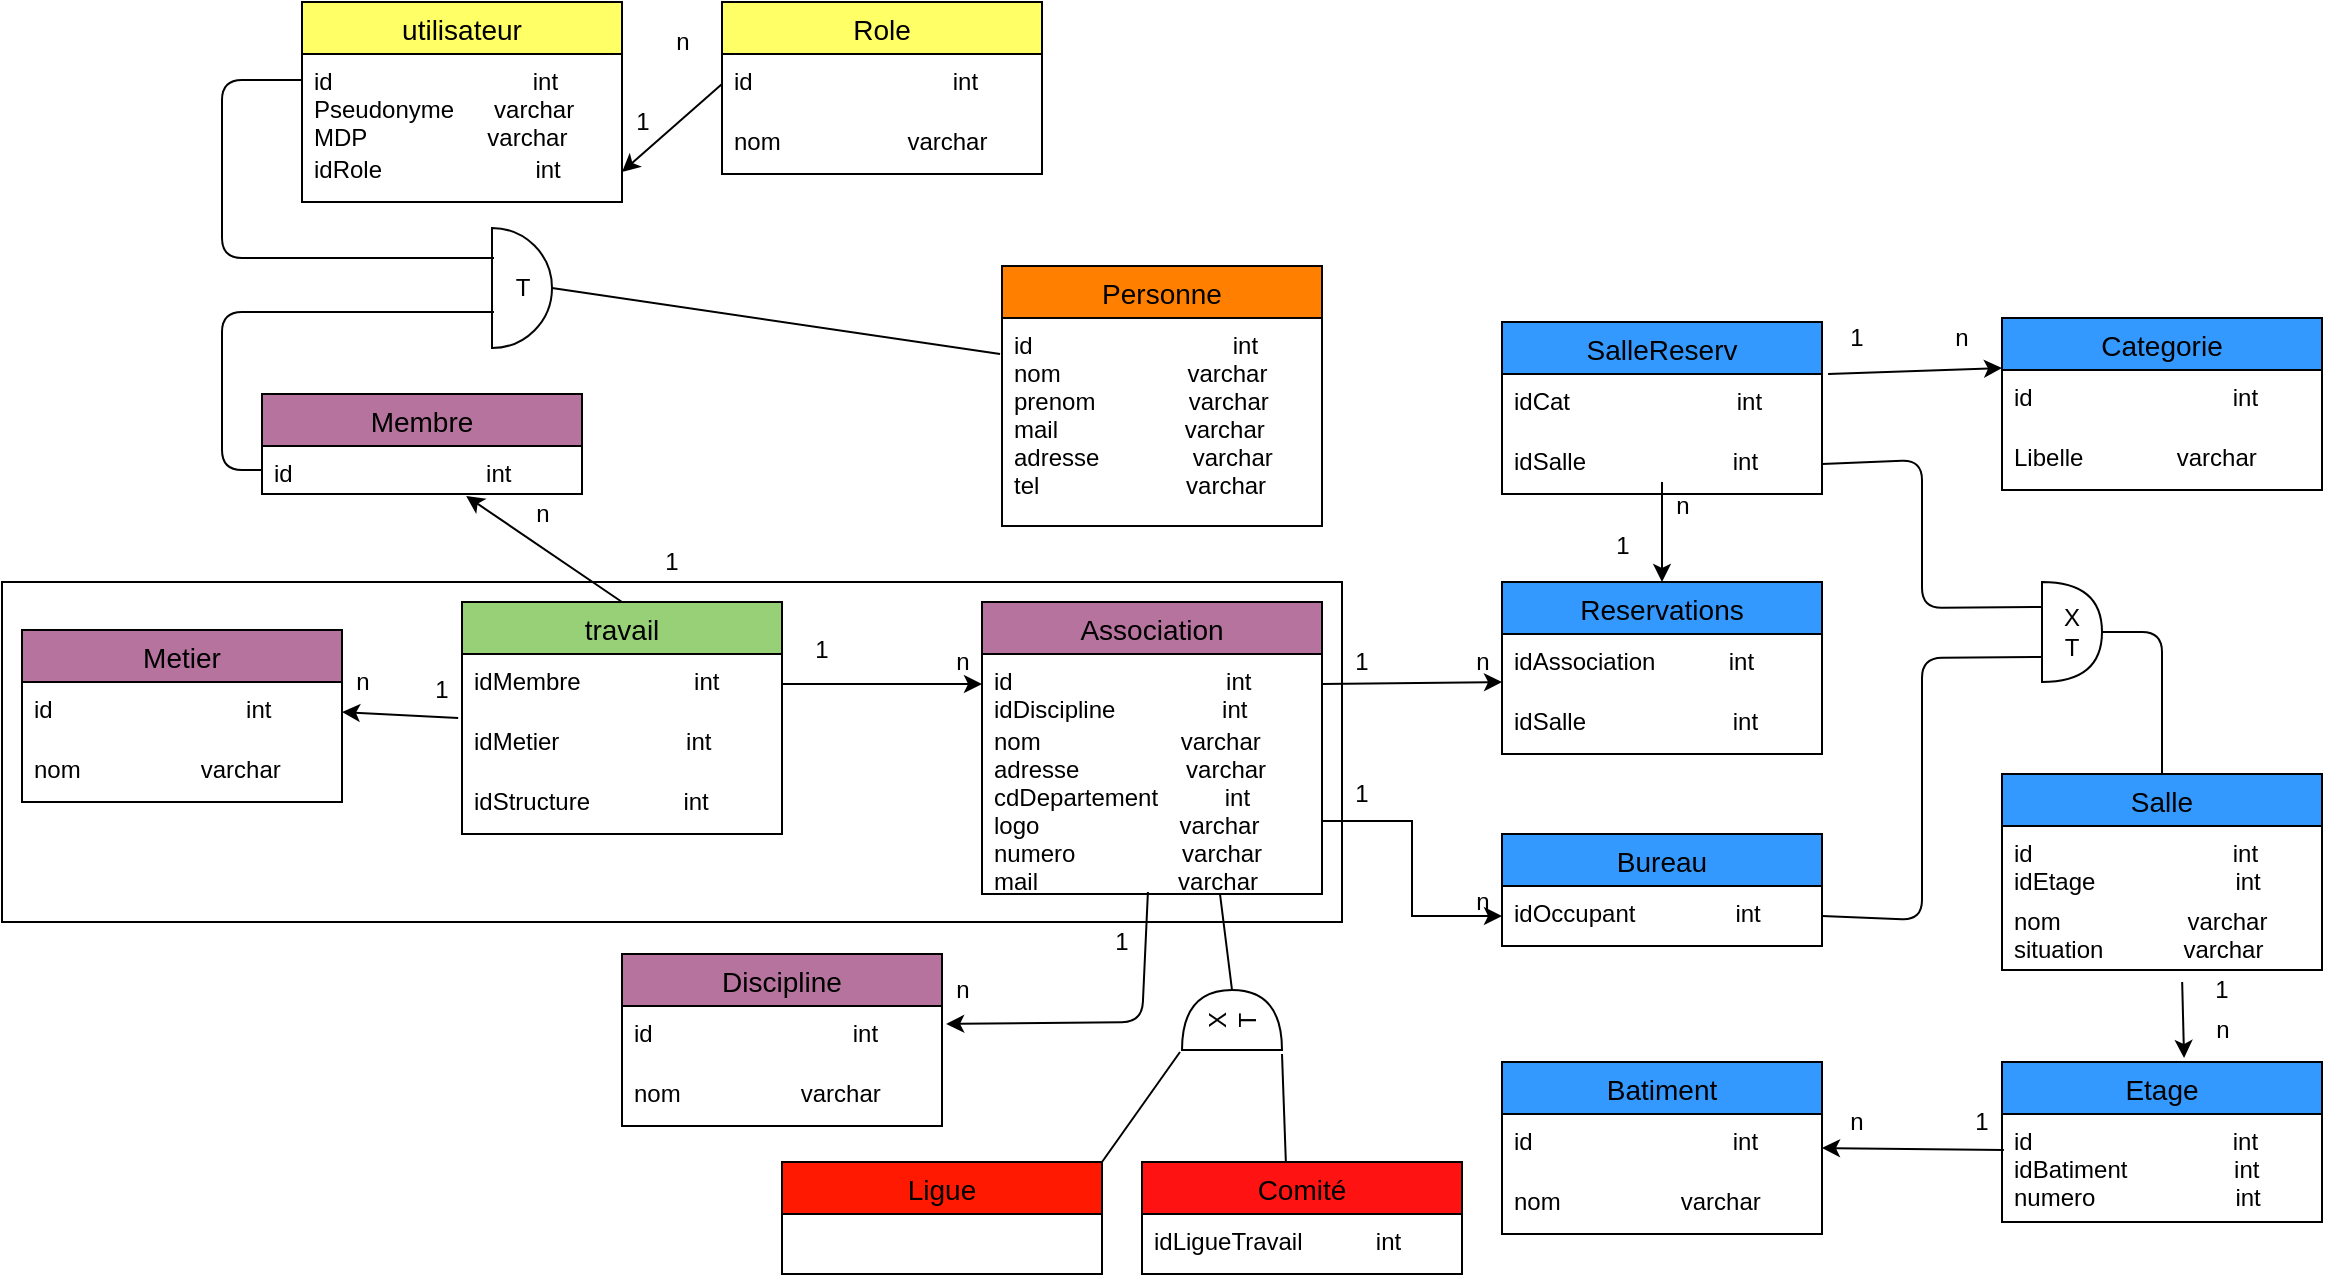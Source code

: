 <mxfile version="13.10.6" type="device"><diagram id="2DV8uy0ut4ykDYrGtj5p" name="Page-1"><mxGraphModel dx="2169" dy="1672" grid="1" gridSize="10" guides="1" tooltips="1" connect="1" arrows="1" fold="1" page="1" pageScale="1" pageWidth="827" pageHeight="1169" math="0" shadow="0"><root><mxCell id="0"/><mxCell id="1" parent="0"/><mxCell id="hDsjbTgdmyOwLNcb0dXp-3" value="" style="rounded=0;whiteSpace=wrap;html=1;" parent="1" vertex="1"><mxGeometry x="-110" y="200" width="670" height="170" as="geometry"/></mxCell><mxCell id="GRuf07WyvJA_DsYiJZch-27" value="Etage" style="swimlane;fontStyle=0;childLayout=stackLayout;horizontal=1;startSize=26;horizontalStack=0;resizeParent=1;resizeParentMax=0;resizeLast=0;collapsible=1;marginBottom=0;align=center;fontSize=14;fillColor=#3399FF;" parent="1" vertex="1"><mxGeometry x="890" y="440" width="160" height="80" as="geometry"/></mxCell><mxCell id="GRuf07WyvJA_DsYiJZch-28" value="id                              int&#xA;idBatiment                int&#xA;numero                     int&#xA;&#xA;" style="text;strokeColor=none;fillColor=none;spacingLeft=4;spacingRight=4;overflow=hidden;rotatable=0;points=[[0,0.5],[1,0.5]];portConstraint=eastwest;fontSize=12;" parent="GRuf07WyvJA_DsYiJZch-27" vertex="1"><mxGeometry y="26" width="160" height="54" as="geometry"/></mxCell><mxCell id="GRuf07WyvJA_DsYiJZch-23" value="Salle" style="swimlane;fontStyle=0;childLayout=stackLayout;horizontal=1;startSize=26;horizontalStack=0;resizeParent=1;resizeParentMax=0;resizeLast=0;collapsible=1;marginBottom=0;align=center;fontSize=14;fillColor=#3399FF;" parent="1" vertex="1"><mxGeometry x="890" y="296" width="160" height="98" as="geometry"/></mxCell><mxCell id="GRuf07WyvJA_DsYiJZch-24" value="id                              int&#xA;idEtage                     int&#xA;" style="text;strokeColor=none;fillColor=none;spacingLeft=4;spacingRight=4;overflow=hidden;rotatable=0;points=[[0,0.5],[1,0.5]];portConstraint=eastwest;fontSize=12;" parent="GRuf07WyvJA_DsYiJZch-23" vertex="1"><mxGeometry y="26" width="160" height="34" as="geometry"/></mxCell><mxCell id="GRuf07WyvJA_DsYiJZch-25" value="nom                   varchar&#xA;situation            varchar&#xA;" style="text;strokeColor=none;fillColor=none;spacingLeft=4;spacingRight=4;overflow=hidden;rotatable=0;points=[[0,0.5],[1,0.5]];portConstraint=eastwest;fontSize=12;" parent="GRuf07WyvJA_DsYiJZch-23" vertex="1"><mxGeometry y="60" width="160" height="38" as="geometry"/></mxCell><mxCell id="pXN5hou5hqDfqBLUjzr5-1" value="" style="endArrow=classic;html=1;exitX=0.563;exitY=1.158;exitDx=0;exitDy=0;exitPerimeter=0;entryX=0.569;entryY=-0.025;entryDx=0;entryDy=0;entryPerimeter=0;" parent="1" source="GRuf07WyvJA_DsYiJZch-25" edge="1" target="GRuf07WyvJA_DsYiJZch-27"><mxGeometry width="50" height="50" relative="1" as="geometry"><mxPoint x="650" y="370" as="sourcePoint"/><mxPoint x="640" y="390" as="targetPoint"/><Array as="points"/></mxGeometry></mxCell><mxCell id="pXN5hou5hqDfqBLUjzr5-6" style="edgeStyle=orthogonalEdgeStyle;rounded=0;orthogonalLoop=1;jettySize=auto;html=1;exitX=1;exitY=0.75;exitDx=0;exitDy=0;entryX=0;entryY=0.5;entryDx=0;entryDy=0;" parent="1" source="GRuf07WyvJA_DsYiJZch-11" target="GRuf07WyvJA_DsYiJZch-40" edge="1"><mxGeometry relative="1" as="geometry"><mxPoint x="600" y="140" as="targetPoint"/></mxGeometry></mxCell><mxCell id="pXN5hou5hqDfqBLUjzr5-11" value="&lt;div&gt;X&lt;/div&gt;&lt;div&gt;T&lt;/div&gt;" style="shape=or;whiteSpace=wrap;html=1;fillColor=#FFFFFF;rotation=-90;" parent="1" vertex="1"><mxGeometry x="490" y="394" width="30" height="50" as="geometry"/></mxCell><mxCell id="pXN5hou5hqDfqBLUjzr5-14" value="" style="endArrow=none;html=1;exitX=1;exitY=0.5;exitDx=0;exitDy=0;exitPerimeter=0;entryX=0.7;entryY=1;entryDx=0;entryDy=0;entryPerimeter=0;" parent="1" source="pXN5hou5hqDfqBLUjzr5-11" target="GRuf07WyvJA_DsYiJZch-46" edge="1"><mxGeometry width="50" height="50" relative="1" as="geometry"><mxPoint x="660" y="400" as="sourcePoint"/><mxPoint x="400" y="370" as="targetPoint"/></mxGeometry></mxCell><mxCell id="pXN5hou5hqDfqBLUjzr5-15" value="" style="endArrow=none;html=1;entryX=0.45;entryY=0.036;entryDx=0;entryDy=0;exitX=-0.067;exitY=1;exitDx=0;exitDy=0;exitPerimeter=0;entryPerimeter=0;" parent="1" source="pXN5hou5hqDfqBLUjzr5-11" target="pXN5hou5hqDfqBLUjzr5-7" edge="1"><mxGeometry width="50" height="50" relative="1" as="geometry"><mxPoint x="660" y="400" as="sourcePoint"/><mxPoint x="710" y="350" as="targetPoint"/></mxGeometry></mxCell><mxCell id="pXN5hou5hqDfqBLUjzr5-16" value="" style="endArrow=none;html=1;entryX=-0.033;entryY=-0.02;entryDx=0;entryDy=0;entryPerimeter=0;exitX=1;exitY=0;exitDx=0;exitDy=0;" parent="1" source="GRuf07WyvJA_DsYiJZch-15" target="pXN5hou5hqDfqBLUjzr5-11" edge="1"><mxGeometry width="50" height="50" relative="1" as="geometry"><mxPoint x="660" y="400" as="sourcePoint"/><mxPoint x="710" y="350" as="targetPoint"/></mxGeometry></mxCell><mxCell id="pXN5hou5hqDfqBLUjzr5-17" value="" style="endArrow=classic;html=1;exitX=1;exitY=0.5;exitDx=0;exitDy=0;entryX=0;entryY=0.5;entryDx=0;entryDy=0;" parent="1" source="GRuf07WyvJA_DsYiJZch-36" target="GRuf07WyvJA_DsYiJZch-12" edge="1"><mxGeometry width="50" height="50" relative="1" as="geometry"><mxPoint x="660" y="350" as="sourcePoint"/><mxPoint x="290" y="250" as="targetPoint"/></mxGeometry></mxCell><mxCell id="pXN5hou5hqDfqBLUjzr5-37" value="" style="endArrow=classic;html=1;exitX=0.488;exitY=0.989;exitDx=0;exitDy=0;exitPerimeter=0;entryX=1.013;entryY=0.3;entryDx=0;entryDy=0;entryPerimeter=0;" parent="1" source="GRuf07WyvJA_DsYiJZch-46" target="pXN5hou5hqDfqBLUjzr5-34" edge="1"><mxGeometry width="50" height="50" relative="1" as="geometry"><mxPoint x="370" y="290" as="sourcePoint"/><mxPoint x="420" y="240" as="targetPoint"/><Array as="points"><mxPoint x="460" y="420"/></Array></mxGeometry></mxCell><mxCell id="pXN5hou5hqDfqBLUjzr5-40" value="n" style="text;html=1;align=center;verticalAlign=middle;resizable=0;points=[];autosize=1;" parent="1" vertex="1"><mxGeometry x="620" y="350" width="20" height="20" as="geometry"/></mxCell><mxCell id="pXN5hou5hqDfqBLUjzr5-42" value="n" style="text;html=1;align=center;verticalAlign=middle;resizable=0;points=[];autosize=1;" parent="1" vertex="1"><mxGeometry x="990" y="414" width="20" height="20" as="geometry"/></mxCell><mxCell id="pXN5hou5hqDfqBLUjzr5-43" value="n" style="text;html=1;align=center;verticalAlign=middle;resizable=0;points=[];autosize=1;" parent="1" vertex="1"><mxGeometry x="807" y="460" width="20" height="20" as="geometry"/></mxCell><mxCell id="pXN5hou5hqDfqBLUjzr5-44" value="n" style="text;html=1;align=center;verticalAlign=middle;resizable=0;points=[];autosize=1;" parent="1" vertex="1"><mxGeometry x="360" y="394" width="20" height="20" as="geometry"/></mxCell><mxCell id="pXN5hou5hqDfqBLUjzr5-45" value="n" style="text;html=1;align=center;verticalAlign=middle;resizable=0;points=[];autosize=1;" parent="1" vertex="1"><mxGeometry x="360" y="230" width="20" height="20" as="geometry"/></mxCell><mxCell id="pXN5hou5hqDfqBLUjzr5-49" value="&lt;div&gt;1&lt;/div&gt;" style="text;html=1;strokeColor=none;fillColor=none;align=center;verticalAlign=middle;whiteSpace=wrap;rounded=0;shadow=0;" parent="1" vertex="1"><mxGeometry x="280" y="224" width="40" height="20" as="geometry"/></mxCell><mxCell id="pXN5hou5hqDfqBLUjzr5-50" value="&lt;div&gt;1&lt;/div&gt;" style="text;html=1;strokeColor=none;fillColor=none;align=center;verticalAlign=middle;whiteSpace=wrap;rounded=0;shadow=0;" parent="1" vertex="1"><mxGeometry x="90" y="244" width="40" height="20" as="geometry"/></mxCell><mxCell id="pXN5hou5hqDfqBLUjzr5-51" value="&lt;div&gt;1&lt;/div&gt;" style="text;html=1;strokeColor=none;fillColor=none;align=center;verticalAlign=middle;whiteSpace=wrap;rounded=0;shadow=0;" parent="1" vertex="1"><mxGeometry x="550" y="296" width="40" height="20" as="geometry"/></mxCell><mxCell id="pXN5hou5hqDfqBLUjzr5-52" value="&lt;div&gt;1&lt;/div&gt;" style="text;html=1;strokeColor=none;fillColor=none;align=center;verticalAlign=middle;whiteSpace=wrap;rounded=0;shadow=0;" parent="1" vertex="1"><mxGeometry x="980" y="394" width="40" height="20" as="geometry"/></mxCell><mxCell id="pXN5hou5hqDfqBLUjzr5-53" value="&lt;div&gt;1&lt;/div&gt;" style="text;html=1;strokeColor=none;fillColor=none;align=center;verticalAlign=middle;whiteSpace=wrap;rounded=0;shadow=0;" parent="1" vertex="1"><mxGeometry x="860" y="460" width="40" height="20" as="geometry"/></mxCell><mxCell id="pXN5hou5hqDfqBLUjzr5-54" value="&lt;div&gt;1&lt;/div&gt;" style="text;html=1;strokeColor=none;fillColor=none;align=center;verticalAlign=middle;whiteSpace=wrap;rounded=0;shadow=0;" parent="1" vertex="1"><mxGeometry x="430" y="370" width="40" height="20" as="geometry"/></mxCell><mxCell id="GRuf07WyvJA_DsYiJZch-31" value="Batiment" style="swimlane;fontStyle=0;childLayout=stackLayout;horizontal=1;startSize=26;horizontalStack=0;resizeParent=1;resizeParentMax=0;resizeLast=0;collapsible=1;marginBottom=0;align=center;fontSize=14;fillColor=#3399FF;" parent="1" vertex="1"><mxGeometry x="640" y="440" width="160" height="86" as="geometry"><mxRectangle x="280" y="380" width="100" height="26" as="alternateBounds"/></mxGeometry></mxCell><mxCell id="GRuf07WyvJA_DsYiJZch-32" value="id                              int" style="text;strokeColor=none;fillColor=none;spacingLeft=4;spacingRight=4;overflow=hidden;rotatable=0;points=[[0,0.5],[1,0.5]];portConstraint=eastwest;fontSize=12;" parent="GRuf07WyvJA_DsYiJZch-31" vertex="1"><mxGeometry y="26" width="160" height="30" as="geometry"/></mxCell><mxCell id="GRuf07WyvJA_DsYiJZch-33" value="nom                  varchar" style="text;strokeColor=none;fillColor=none;spacingLeft=4;spacingRight=4;overflow=hidden;rotatable=0;points=[[0,0.5],[1,0.5]];portConstraint=eastwest;fontSize=12;" parent="GRuf07WyvJA_DsYiJZch-31" vertex="1"><mxGeometry y="56" width="160" height="30" as="geometry"/></mxCell><mxCell id="GRuf07WyvJA_DsYiJZch-39" value="Bureau" style="swimlane;fontStyle=0;childLayout=stackLayout;horizontal=1;startSize=26;horizontalStack=0;resizeParent=1;resizeParentMax=0;resizeLast=0;collapsible=1;marginBottom=0;align=center;fontSize=14;fillColor=#3399FF;" parent="1" vertex="1"><mxGeometry x="640" y="326" width="160" height="56" as="geometry"/></mxCell><mxCell id="GRuf07WyvJA_DsYiJZch-40" value="idOccupant               int" style="text;strokeColor=none;fillColor=none;spacingLeft=4;spacingRight=4;overflow=hidden;rotatable=0;points=[[0,0.5],[1,0.5]];portConstraint=eastwest;fontSize=12;" parent="GRuf07WyvJA_DsYiJZch-39" vertex="1"><mxGeometry y="26" width="160" height="30" as="geometry"/></mxCell><mxCell id="8ENndHTd4EqJHcFQh54M-3" value="" style="verticalLabelPosition=bottom;verticalAlign=top;html=1;shape=mxgraph.basic.half_circle;fillColor=#FFFFFF;strokeColor=#050505;rotation=-90;" parent="1" vertex="1"><mxGeometry x="120" y="38" width="60" height="30" as="geometry"/></mxCell><mxCell id="8ENndHTd4EqJHcFQh54M-4" value="T" style="text;html=1;align=center;verticalAlign=middle;resizable=0;points=[];autosize=1;" parent="1" vertex="1"><mxGeometry x="140" y="43" width="20" height="20" as="geometry"/></mxCell><mxCell id="8ENndHTd4EqJHcFQh54M-9" value="" style="endArrow=none;html=1;entryX=0.3;entryY=0.033;entryDx=0;entryDy=0;entryPerimeter=0;exitX=0;exitY=0.5;exitDx=0;exitDy=0;" parent="1" source="GRuf07WyvJA_DsYiJZch-20" target="8ENndHTd4EqJHcFQh54M-3" edge="1"><mxGeometry width="50" height="50" relative="1" as="geometry"><mxPoint x="390" y="70" as="sourcePoint"/><mxPoint x="440" y="20" as="targetPoint"/><Array as="points"><mxPoint y="144"/><mxPoint y="65"/></Array></mxGeometry></mxCell><mxCell id="8ENndHTd4EqJHcFQh54M-10" value="" style="endArrow=none;html=1;entryX=0.75;entryY=0.033;entryDx=0;entryDy=0;entryPerimeter=0;exitX=0;exitY=0.295;exitDx=0;exitDy=0;exitPerimeter=0;" parent="1" source="pXN5hou5hqDfqBLUjzr5-60" target="8ENndHTd4EqJHcFQh54M-3" edge="1"><mxGeometry width="50" height="50" relative="1" as="geometry"><mxPoint x="390" y="70" as="sourcePoint"/><mxPoint x="440" y="20" as="targetPoint"/><Array as="points"><mxPoint y="-51"/><mxPoint y="38"/></Array></mxGeometry></mxCell><mxCell id="8ENndHTd4EqJHcFQh54M-11" value="" style="endArrow=classic;html=1;entryX=1;entryY=0.5;entryDx=0;entryDy=0;exitX=0;exitY=0.5;exitDx=0;exitDy=0;" parent="1" source="pXN5hou5hqDfqBLUjzr5-56" target="pXN5hou5hqDfqBLUjzr5-61" edge="1"><mxGeometry width="50" height="50" relative="1" as="geometry"><mxPoint x="390" y="70" as="sourcePoint"/><mxPoint x="440" y="20" as="targetPoint"/></mxGeometry></mxCell><mxCell id="8ENndHTd4EqJHcFQh54M-12" value="1" style="text;html=1;align=center;verticalAlign=middle;resizable=0;points=[];autosize=1;" parent="1" vertex="1"><mxGeometry x="200" y="-40" width="20" height="20" as="geometry"/></mxCell><mxCell id="8ENndHTd4EqJHcFQh54M-13" value="n" style="text;html=1;align=center;verticalAlign=middle;resizable=0;points=[];autosize=1;" parent="1" vertex="1"><mxGeometry x="220" y="-80" width="20" height="20" as="geometry"/></mxCell><mxCell id="8ENndHTd4EqJHcFQh54M-18" value="" style="endArrow=none;html=1;rounded=0;entryX=-0.006;entryY=0.173;entryDx=0;entryDy=0;entryPerimeter=0;exitX=0.5;exitY=1;exitDx=0;exitDy=0;exitPerimeter=0;" parent="1" source="8ENndHTd4EqJHcFQh54M-3" target="8ENndHTd4EqJHcFQh54M-15" edge="1"><mxGeometry relative="1" as="geometry"><mxPoint x="330" y="120" as="sourcePoint"/><mxPoint x="490" y="120" as="targetPoint"/></mxGeometry></mxCell><mxCell id="GRuf07WyvJA_DsYiJZch-19" value="Membre" style="swimlane;fontStyle=0;childLayout=stackLayout;horizontal=1;startSize=26;horizontalStack=0;resizeParent=1;resizeParentMax=0;resizeLast=0;collapsible=1;marginBottom=0;align=center;fontSize=14;fillColor=#B5739D;" parent="1" vertex="1"><mxGeometry x="20" y="106" width="160" height="50" as="geometry"/></mxCell><mxCell id="GRuf07WyvJA_DsYiJZch-20" value="id                             int&#xA;" style="text;strokeColor=none;fillColor=none;spacingLeft=4;spacingRight=4;overflow=hidden;rotatable=0;points=[[0,0.5],[1,0.5]];portConstraint=eastwest;fontSize=12;" parent="GRuf07WyvJA_DsYiJZch-19" vertex="1"><mxGeometry y="26" width="160" height="24" as="geometry"/></mxCell><mxCell id="8ENndHTd4EqJHcFQh54M-14" value="Personne" style="swimlane;fontStyle=0;childLayout=stackLayout;horizontal=1;startSize=26;horizontalStack=0;resizeParent=1;resizeParentMax=0;resizeLast=0;collapsible=1;marginBottom=0;align=center;fontSize=14;strokeColor=#050505;fillColor=#FF8000;" parent="1" vertex="1"><mxGeometry x="390" y="42" width="160" height="130" as="geometry"/></mxCell><mxCell id="8ENndHTd4EqJHcFQh54M-15" value="id                              int&#xA;nom                   varchar&#xA;prenom              varchar&#xA;mail                   varchar&#xA;adresse              varchar&#xA;tel                      varchar&#xA;" style="text;strokeColor=none;fillColor=none;spacingLeft=4;spacingRight=4;overflow=hidden;rotatable=0;points=[[0,0.5],[1,0.5]];portConstraint=eastwest;fontSize=12;" parent="8ENndHTd4EqJHcFQh54M-14" vertex="1"><mxGeometry y="26" width="160" height="104" as="geometry"/></mxCell><mxCell id="pXN5hou5hqDfqBLUjzr5-59" value="utilisateur" style="swimlane;fontStyle=0;childLayout=stackLayout;horizontal=1;startSize=26;horizontalStack=0;resizeParent=1;resizeParentMax=0;resizeLast=0;collapsible=1;marginBottom=0;align=center;fontSize=14;shadow=0;fillColor=#FFFF66;" parent="1" vertex="1"><mxGeometry x="40" y="-90" width="160" height="100" as="geometry"/></mxCell><mxCell id="pXN5hou5hqDfqBLUjzr5-60" value="id                              int&#xA;Pseudonyme      varchar&#xA;MDP                  varchar&#xA;" style="text;strokeColor=none;fillColor=none;spacingLeft=4;spacingRight=4;overflow=hidden;rotatable=0;points=[[0,0.5],[1,0.5]];portConstraint=eastwest;fontSize=12;" parent="pXN5hou5hqDfqBLUjzr5-59" vertex="1"><mxGeometry y="26" width="160" height="44" as="geometry"/></mxCell><mxCell id="pXN5hou5hqDfqBLUjzr5-61" value="idRole                       int" style="text;strokeColor=none;fillColor=none;spacingLeft=4;spacingRight=4;overflow=hidden;rotatable=0;points=[[0,0.5],[1,0.5]];portConstraint=eastwest;fontSize=12;" parent="pXN5hou5hqDfqBLUjzr5-59" vertex="1"><mxGeometry y="70" width="160" height="30" as="geometry"/></mxCell><mxCell id="pXN5hou5hqDfqBLUjzr5-55" value="Role" style="swimlane;fontStyle=0;childLayout=stackLayout;horizontal=1;startSize=26;horizontalStack=0;resizeParent=1;resizeParentMax=0;resizeLast=0;collapsible=1;marginBottom=0;align=center;fontSize=14;shadow=0;fillColor=#FFFF66;" parent="1" vertex="1"><mxGeometry x="250" y="-90" width="160" height="86" as="geometry"/></mxCell><mxCell id="pXN5hou5hqDfqBLUjzr5-56" value="id                              int" style="text;strokeColor=none;fillColor=none;spacingLeft=4;spacingRight=4;overflow=hidden;rotatable=0;points=[[0,0.5],[1,0.5]];portConstraint=eastwest;fontSize=12;" parent="pXN5hou5hqDfqBLUjzr5-55" vertex="1"><mxGeometry y="26" width="160" height="30" as="geometry"/></mxCell><mxCell id="pXN5hou5hqDfqBLUjzr5-57" value="nom                   varchar" style="text;strokeColor=none;fillColor=none;spacingLeft=4;spacingRight=4;overflow=hidden;rotatable=0;points=[[0,0.5],[1,0.5]];portConstraint=eastwest;fontSize=12;" parent="pXN5hou5hqDfqBLUjzr5-55" vertex="1"><mxGeometry y="56" width="160" height="30" as="geometry"/></mxCell><mxCell id="GRuf07WyvJA_DsYiJZch-11" value="Association" style="swimlane;fontStyle=0;childLayout=stackLayout;horizontal=1;startSize=26;horizontalStack=0;resizeParent=1;resizeParentMax=0;resizeLast=0;collapsible=1;marginBottom=0;align=center;fontSize=14;fillColor=#B5739D;" parent="1" vertex="1"><mxGeometry x="380" y="210" width="170" height="146" as="geometry"/></mxCell><mxCell id="GRuf07WyvJA_DsYiJZch-12" value="id                                int&#xA;idDiscipline                int&#xA;" style="text;strokeColor=none;fillColor=none;spacingLeft=4;spacingRight=4;overflow=hidden;rotatable=0;points=[[0,0.5],[1,0.5]];portConstraint=eastwest;fontSize=12;" parent="GRuf07WyvJA_DsYiJZch-11" vertex="1"><mxGeometry y="26" width="170" height="30" as="geometry"/></mxCell><mxCell id="GRuf07WyvJA_DsYiJZch-46" value="nom                     varchar&#xA;adresse                varchar&#xA;cdDepartement          int &#xA;logo                     varchar&#xA;numero                varchar&#xA;mail                     varchar&#xA;&#xA;" style="text;strokeColor=none;fillColor=none;spacingLeft=4;spacingRight=4;overflow=hidden;rotatable=0;points=[[0,0.5],[1,0.5]];portConstraint=eastwest;fontSize=12;" parent="GRuf07WyvJA_DsYiJZch-11" vertex="1"><mxGeometry y="56" width="170" height="90" as="geometry"/></mxCell><mxCell id="pXN5hou5hqDfqBLUjzr5-21" value="Metier" style="swimlane;fontStyle=0;childLayout=stackLayout;horizontal=1;startSize=26;horizontalStack=0;resizeParent=1;resizeParentMax=0;resizeLast=0;collapsible=1;marginBottom=0;align=center;fontSize=14;fillColor=#B5739D;" parent="1" vertex="1"><mxGeometry x="-100" y="224" width="160" height="86" as="geometry"/></mxCell><mxCell id="pXN5hou5hqDfqBLUjzr5-22" value="id                             int" style="text;strokeColor=none;fillColor=none;spacingLeft=4;spacingRight=4;overflow=hidden;rotatable=0;points=[[0,0.5],[1,0.5]];portConstraint=eastwest;fontSize=12;" parent="pXN5hou5hqDfqBLUjzr5-21" vertex="1"><mxGeometry y="26" width="160" height="30" as="geometry"/></mxCell><mxCell id="pXN5hou5hqDfqBLUjzr5-24" value="nom                  varchar" style="text;strokeColor=none;fillColor=none;spacingLeft=4;spacingRight=4;overflow=hidden;rotatable=0;points=[[0,0.5],[1,0.5]];portConstraint=eastwest;fontSize=12;" parent="pXN5hou5hqDfqBLUjzr5-21" vertex="1"><mxGeometry y="56" width="160" height="30" as="geometry"/></mxCell><mxCell id="hDsjbTgdmyOwLNcb0dXp-1" value="" style="endArrow=classic;html=1;exitX=-0.012;exitY=0.067;exitDx=0;exitDy=0;entryX=1;entryY=0.5;entryDx=0;entryDy=0;exitPerimeter=0;" parent="1" source="GRuf07WyvJA_DsYiJZch-37" target="pXN5hou5hqDfqBLUjzr5-22" edge="1"><mxGeometry width="50" height="50" relative="1" as="geometry"><mxPoint x="16" y="350" as="sourcePoint"/><mxPoint x="120" y="351" as="targetPoint"/></mxGeometry></mxCell><mxCell id="GRuf07WyvJA_DsYiJZch-35" value="travail" style="swimlane;fontStyle=0;childLayout=stackLayout;horizontal=1;startSize=26;horizontalStack=0;resizeParent=1;resizeParentMax=0;resizeLast=0;collapsible=1;marginBottom=0;align=center;fontSize=14;fillColor=#97D077;" parent="1" vertex="1"><mxGeometry x="120" y="210" width="160" height="116" as="geometry"/></mxCell><mxCell id="GRuf07WyvJA_DsYiJZch-36" value="idMembre                 int" style="text;strokeColor=none;fillColor=none;spacingLeft=4;spacingRight=4;overflow=hidden;rotatable=0;points=[[0,0.5],[1,0.5]];portConstraint=eastwest;fontSize=12;" parent="GRuf07WyvJA_DsYiJZch-35" vertex="1"><mxGeometry y="26" width="160" height="30" as="geometry"/></mxCell><mxCell id="GRuf07WyvJA_DsYiJZch-37" value="idMetier                   int" style="text;strokeColor=none;fillColor=none;spacingLeft=4;spacingRight=4;overflow=hidden;rotatable=0;points=[[0,0.5],[1,0.5]];portConstraint=eastwest;fontSize=12;" parent="GRuf07WyvJA_DsYiJZch-35" vertex="1"><mxGeometry y="56" width="160" height="30" as="geometry"/></mxCell><mxCell id="GRuf07WyvJA_DsYiJZch-38" value="idStructure              int" style="text;strokeColor=none;fillColor=none;spacingLeft=4;spacingRight=4;overflow=hidden;rotatable=0;points=[[0,0.5],[1,0.5]];portConstraint=eastwest;fontSize=12;" parent="GRuf07WyvJA_DsYiJZch-35" vertex="1"><mxGeometry y="86" width="160" height="30" as="geometry"/></mxCell><mxCell id="hDsjbTgdmyOwLNcb0dXp-2" value="n" style="text;html=1;align=center;verticalAlign=middle;resizable=0;points=[];autosize=1;" parent="1" vertex="1"><mxGeometry x="60" y="240" width="20" height="20" as="geometry"/></mxCell><mxCell id="pXN5hou5hqDfqBLUjzr5-7" value="Comité" style="swimlane;fontStyle=0;childLayout=stackLayout;horizontal=1;startSize=26;horizontalStack=0;resizeParent=1;resizeParentMax=0;resizeLast=0;collapsible=1;marginBottom=0;align=center;fontSize=14;fillColor=#FF1212;" parent="1" vertex="1"><mxGeometry x="460" y="490" width="160" height="56" as="geometry"/></mxCell><mxCell id="pXN5hou5hqDfqBLUjzr5-8" value="idLigueTravail           int" style="text;strokeColor=none;fillColor=none;spacingLeft=4;spacingRight=4;overflow=hidden;rotatable=0;points=[[0,0.5],[1,0.5]];portConstraint=eastwest;fontSize=12;" parent="pXN5hou5hqDfqBLUjzr5-7" vertex="1"><mxGeometry y="26" width="160" height="30" as="geometry"/></mxCell><mxCell id="GRuf07WyvJA_DsYiJZch-15" value="Ligue" style="swimlane;fontStyle=0;childLayout=stackLayout;horizontal=1;startSize=26;horizontalStack=0;resizeParent=1;resizeParentMax=0;resizeLast=0;collapsible=1;marginBottom=0;align=center;fontSize=14;fillColor=#FF1900;" parent="1" vertex="1"><mxGeometry x="280" y="490" width="160" height="56" as="geometry"/></mxCell><mxCell id="pXN5hou5hqDfqBLUjzr5-33" value="Discipline" style="swimlane;fontStyle=0;childLayout=stackLayout;horizontal=1;startSize=26;horizontalStack=0;resizeParent=1;resizeParentMax=0;resizeLast=0;collapsible=1;marginBottom=0;align=center;fontSize=14;shadow=0;fillColor=#B5739D;" parent="1" vertex="1"><mxGeometry x="200" y="386" width="160" height="86" as="geometry"/></mxCell><mxCell id="pXN5hou5hqDfqBLUjzr5-34" value="id                              int" style="text;strokeColor=none;fillColor=none;spacingLeft=4;spacingRight=4;overflow=hidden;rotatable=0;points=[[0,0.5],[1,0.5]];portConstraint=eastwest;fontSize=12;" parent="pXN5hou5hqDfqBLUjzr5-33" vertex="1"><mxGeometry y="26" width="160" height="30" as="geometry"/></mxCell><mxCell id="pXN5hou5hqDfqBLUjzr5-35" value="nom                  varchar" style="text;strokeColor=none;fillColor=none;spacingLeft=4;spacingRight=4;overflow=hidden;rotatable=0;points=[[0,0.5],[1,0.5]];portConstraint=eastwest;fontSize=12;" parent="pXN5hou5hqDfqBLUjzr5-33" vertex="1"><mxGeometry y="56" width="160" height="30" as="geometry"/></mxCell><mxCell id="hDsjbTgdmyOwLNcb0dXp-4" value="" style="endArrow=classic;html=1;entryX=0.638;entryY=1.042;entryDx=0;entryDy=0;entryPerimeter=0;exitX=0.5;exitY=0;exitDx=0;exitDy=0;" parent="1" source="GRuf07WyvJA_DsYiJZch-35" target="GRuf07WyvJA_DsYiJZch-20" edge="1"><mxGeometry width="50" height="50" relative="1" as="geometry"><mxPoint x="390" y="290" as="sourcePoint"/><mxPoint x="440" y="240" as="targetPoint"/></mxGeometry></mxCell><mxCell id="hDsjbTgdmyOwLNcb0dXp-5" value="&lt;div&gt;1&lt;/div&gt;" style="text;html=1;strokeColor=none;fillColor=none;align=center;verticalAlign=middle;whiteSpace=wrap;rounded=0;shadow=0;" parent="1" vertex="1"><mxGeometry x="205" y="180" width="40" height="20" as="geometry"/></mxCell><mxCell id="hDsjbTgdmyOwLNcb0dXp-6" value="n" style="text;html=1;align=center;verticalAlign=middle;resizable=0;points=[];autosize=1;" parent="1" vertex="1"><mxGeometry x="150" y="156" width="20" height="20" as="geometry"/></mxCell><mxCell id="I9sba5DGAssqWx-bpDRp-2" value="" style="endArrow=classic;html=1;entryX=1;entryY=0.5;entryDx=0;entryDy=0;exitX=0.006;exitY=0.333;exitDx=0;exitDy=0;exitPerimeter=0;" edge="1" parent="1" source="GRuf07WyvJA_DsYiJZch-28" target="GRuf07WyvJA_DsYiJZch-31"><mxGeometry width="50" height="50" relative="1" as="geometry"><mxPoint x="750" y="430" as="sourcePoint"/><mxPoint x="800" y="380" as="targetPoint"/></mxGeometry></mxCell><mxCell id="I9sba5DGAssqWx-bpDRp-3" value="&lt;div&gt;X&lt;/div&gt;&lt;div&gt;T&lt;/div&gt;" style="shape=or;whiteSpace=wrap;html=1;fillColor=#FFFFFF;rotation=0;" vertex="1" parent="1"><mxGeometry x="910" y="200" width="30" height="50" as="geometry"/></mxCell><mxCell id="I9sba5DGAssqWx-bpDRp-4" value="" style="endArrow=none;html=1;entryX=1;entryY=0.5;entryDx=0;entryDy=0;entryPerimeter=0;exitX=0.5;exitY=0;exitDx=0;exitDy=0;" edge="1" parent="1" source="GRuf07WyvJA_DsYiJZch-23" target="I9sba5DGAssqWx-bpDRp-3"><mxGeometry width="50" height="50" relative="1" as="geometry"><mxPoint x="750" y="340" as="sourcePoint"/><mxPoint x="800" y="290" as="targetPoint"/><Array as="points"><mxPoint x="970" y="225"/></Array></mxGeometry></mxCell><mxCell id="I9sba5DGAssqWx-bpDRp-5" value="" style="endArrow=none;html=1;entryX=0;entryY=0.75;entryDx=0;entryDy=0;entryPerimeter=0;exitX=1;exitY=0.5;exitDx=0;exitDy=0;" edge="1" parent="1" source="GRuf07WyvJA_DsYiJZch-40" target="I9sba5DGAssqWx-bpDRp-3"><mxGeometry width="50" height="50" relative="1" as="geometry"><mxPoint x="750" y="340" as="sourcePoint"/><mxPoint x="800" y="290" as="targetPoint"/><Array as="points"><mxPoint x="850" y="369"/><mxPoint x="850" y="238"/></Array></mxGeometry></mxCell><mxCell id="I9sba5DGAssqWx-bpDRp-6" value="Categorie" style="swimlane;fontStyle=0;childLayout=stackLayout;horizontal=1;startSize=26;horizontalStack=0;resizeParent=1;resizeParentMax=0;resizeLast=0;collapsible=1;marginBottom=0;align=center;fontSize=14;fillColor=#3399FF;" vertex="1" parent="1"><mxGeometry x="890" y="68" width="160" height="86" as="geometry"/></mxCell><mxCell id="I9sba5DGAssqWx-bpDRp-7" value="id                              int" style="text;strokeColor=none;fillColor=none;spacingLeft=4;spacingRight=4;overflow=hidden;rotatable=0;points=[[0,0.5],[1,0.5]];portConstraint=eastwest;fontSize=12;" vertex="1" parent="I9sba5DGAssqWx-bpDRp-6"><mxGeometry y="26" width="160" height="30" as="geometry"/></mxCell><mxCell id="I9sba5DGAssqWx-bpDRp-8" value="Libelle              varchar" style="text;strokeColor=none;fillColor=none;spacingLeft=4;spacingRight=4;overflow=hidden;rotatable=0;points=[[0,0.5],[1,0.5]];portConstraint=eastwest;fontSize=12;" vertex="1" parent="I9sba5DGAssqWx-bpDRp-6"><mxGeometry y="56" width="160" height="30" as="geometry"/></mxCell><mxCell id="I9sba5DGAssqWx-bpDRp-9" value="SalleReserv" style="swimlane;fontStyle=0;childLayout=stackLayout;horizontal=1;startSize=26;horizontalStack=0;resizeParent=1;resizeParentMax=0;resizeLast=0;collapsible=1;marginBottom=0;align=center;fontSize=14;fillColor=#3399FF;" vertex="1" parent="1"><mxGeometry x="640" y="70" width="160" height="86" as="geometry"/></mxCell><mxCell id="I9sba5DGAssqWx-bpDRp-10" value="idCat                         int" style="text;strokeColor=none;fillColor=none;spacingLeft=4;spacingRight=4;overflow=hidden;rotatable=0;points=[[0,0.5],[1,0.5]];portConstraint=eastwest;fontSize=12;" vertex="1" parent="I9sba5DGAssqWx-bpDRp-9"><mxGeometry y="26" width="160" height="30" as="geometry"/></mxCell><mxCell id="I9sba5DGAssqWx-bpDRp-11" value="idSalle                      int" style="text;strokeColor=none;fillColor=none;spacingLeft=4;spacingRight=4;overflow=hidden;rotatable=0;points=[[0,0.5],[1,0.5]];portConstraint=eastwest;fontSize=12;" vertex="1" parent="I9sba5DGAssqWx-bpDRp-9"><mxGeometry y="56" width="160" height="30" as="geometry"/></mxCell><mxCell id="I9sba5DGAssqWx-bpDRp-12" value="Reservations" style="swimlane;fontStyle=0;childLayout=stackLayout;horizontal=1;startSize=26;horizontalStack=0;resizeParent=1;resizeParentMax=0;resizeLast=0;collapsible=1;marginBottom=0;align=center;fontSize=14;fillColor=#3399FF;" vertex="1" parent="1"><mxGeometry x="640" y="200" width="160" height="86" as="geometry"/></mxCell><mxCell id="I9sba5DGAssqWx-bpDRp-13" value="idAssociation           int" style="text;strokeColor=none;fillColor=none;spacingLeft=4;spacingRight=4;overflow=hidden;rotatable=0;points=[[0,0.5],[1,0.5]];portConstraint=eastwest;fontSize=12;" vertex="1" parent="I9sba5DGAssqWx-bpDRp-12"><mxGeometry y="26" width="160" height="30" as="geometry"/></mxCell><mxCell id="I9sba5DGAssqWx-bpDRp-14" value="idSalle                      int" style="text;strokeColor=none;fillColor=none;spacingLeft=4;spacingRight=4;overflow=hidden;rotatable=0;points=[[0,0.5],[1,0.5]];portConstraint=eastwest;fontSize=12;" vertex="1" parent="I9sba5DGAssqWx-bpDRp-12"><mxGeometry y="56" width="160" height="30" as="geometry"/></mxCell><mxCell id="I9sba5DGAssqWx-bpDRp-16" value="" style="endArrow=none;html=1;entryX=0;entryY=0.25;entryDx=0;entryDy=0;entryPerimeter=0;exitX=1;exitY=0.5;exitDx=0;exitDy=0;" edge="1" parent="1" source="I9sba5DGAssqWx-bpDRp-11" target="I9sba5DGAssqWx-bpDRp-3"><mxGeometry width="50" height="50" relative="1" as="geometry"><mxPoint x="750" y="280" as="sourcePoint"/><mxPoint x="800" y="230" as="targetPoint"/><Array as="points"><mxPoint x="850" y="139"/><mxPoint x="850" y="213"/></Array></mxGeometry></mxCell><mxCell id="I9sba5DGAssqWx-bpDRp-17" value="" style="endArrow=classic;html=1;entryX=0;entryY=-0.033;entryDx=0;entryDy=0;exitX=1.019;exitY=0;exitDx=0;exitDy=0;exitPerimeter=0;entryPerimeter=0;" edge="1" parent="1" source="I9sba5DGAssqWx-bpDRp-10" target="I9sba5DGAssqWx-bpDRp-7"><mxGeometry width="50" height="50" relative="1" as="geometry"><mxPoint x="750" y="280" as="sourcePoint"/><mxPoint x="800" y="230" as="targetPoint"/></mxGeometry></mxCell><mxCell id="I9sba5DGAssqWx-bpDRp-19" value="n" style="text;html=1;strokeColor=none;fillColor=none;align=center;verticalAlign=middle;whiteSpace=wrap;rounded=0;" vertex="1" parent="1"><mxGeometry x="850" y="68" width="40" height="20" as="geometry"/></mxCell><mxCell id="I9sba5DGAssqWx-bpDRp-20" value="1" style="text;html=1;align=center;verticalAlign=middle;resizable=0;points=[];autosize=1;" vertex="1" parent="1"><mxGeometry x="807" y="68" width="20" height="20" as="geometry"/></mxCell><mxCell id="I9sba5DGAssqWx-bpDRp-21" value="" style="endArrow=classic;html=1;entryX=0.5;entryY=0;entryDx=0;entryDy=0;" edge="1" parent="1" target="I9sba5DGAssqWx-bpDRp-12"><mxGeometry width="50" height="50" relative="1" as="geometry"><mxPoint x="720" y="150" as="sourcePoint"/><mxPoint x="800" y="230" as="targetPoint"/></mxGeometry></mxCell><mxCell id="I9sba5DGAssqWx-bpDRp-23" value="" style="endArrow=classic;html=1;entryX=0;entryY=0.8;entryDx=0;entryDy=0;exitX=1;exitY=0.5;exitDx=0;exitDy=0;entryPerimeter=0;" edge="1" parent="1" source="GRuf07WyvJA_DsYiJZch-12" target="I9sba5DGAssqWx-bpDRp-13"><mxGeometry width="50" height="50" relative="1" as="geometry"><mxPoint x="733.04" y="171.01" as="sourcePoint"/><mxPoint x="730" y="210" as="targetPoint"/></mxGeometry></mxCell><mxCell id="I9sba5DGAssqWx-bpDRp-25" value="1" style="text;html=1;strokeColor=none;fillColor=none;align=center;verticalAlign=middle;whiteSpace=wrap;rounded=0;" vertex="1" parent="1"><mxGeometry x="550" y="230" width="40" height="20" as="geometry"/></mxCell><mxCell id="I9sba5DGAssqWx-bpDRp-26" value="1" style="text;html=1;align=center;verticalAlign=middle;resizable=0;points=[];autosize=1;" vertex="1" parent="1"><mxGeometry x="690" y="172" width="20" height="20" as="geometry"/></mxCell><mxCell id="I9sba5DGAssqWx-bpDRp-27" value="n" style="text;html=1;align=center;verticalAlign=middle;resizable=0;points=[];autosize=1;" vertex="1" parent="1"><mxGeometry x="620" y="230" width="20" height="20" as="geometry"/></mxCell><mxCell id="I9sba5DGAssqWx-bpDRp-28" value="n" style="text;html=1;align=center;verticalAlign=middle;resizable=0;points=[];autosize=1;" vertex="1" parent="1"><mxGeometry x="720" y="152" width="20" height="20" as="geometry"/></mxCell></root></mxGraphModel></diagram></mxfile>